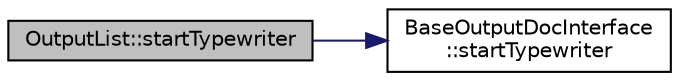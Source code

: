 digraph "OutputList::startTypewriter"
{
 // LATEX_PDF_SIZE
  edge [fontname="Helvetica",fontsize="10",labelfontname="Helvetica",labelfontsize="10"];
  node [fontname="Helvetica",fontsize="10",shape=record];
  rankdir="LR";
  Node1 [label="OutputList::startTypewriter",height=0.2,width=0.4,color="black", fillcolor="grey75", style="filled", fontcolor="black",tooltip=" "];
  Node1 -> Node2 [color="midnightblue",fontsize="10",style="solid",fontname="Helvetica"];
  Node2 [label="BaseOutputDocInterface\l::startTypewriter",height=0.2,width=0.4,color="black", fillcolor="white", style="filled",URL="$classBaseOutputDocInterface.html#abde41a60b900d35b0b198f43731c1cd0",tooltip=" "];
}
